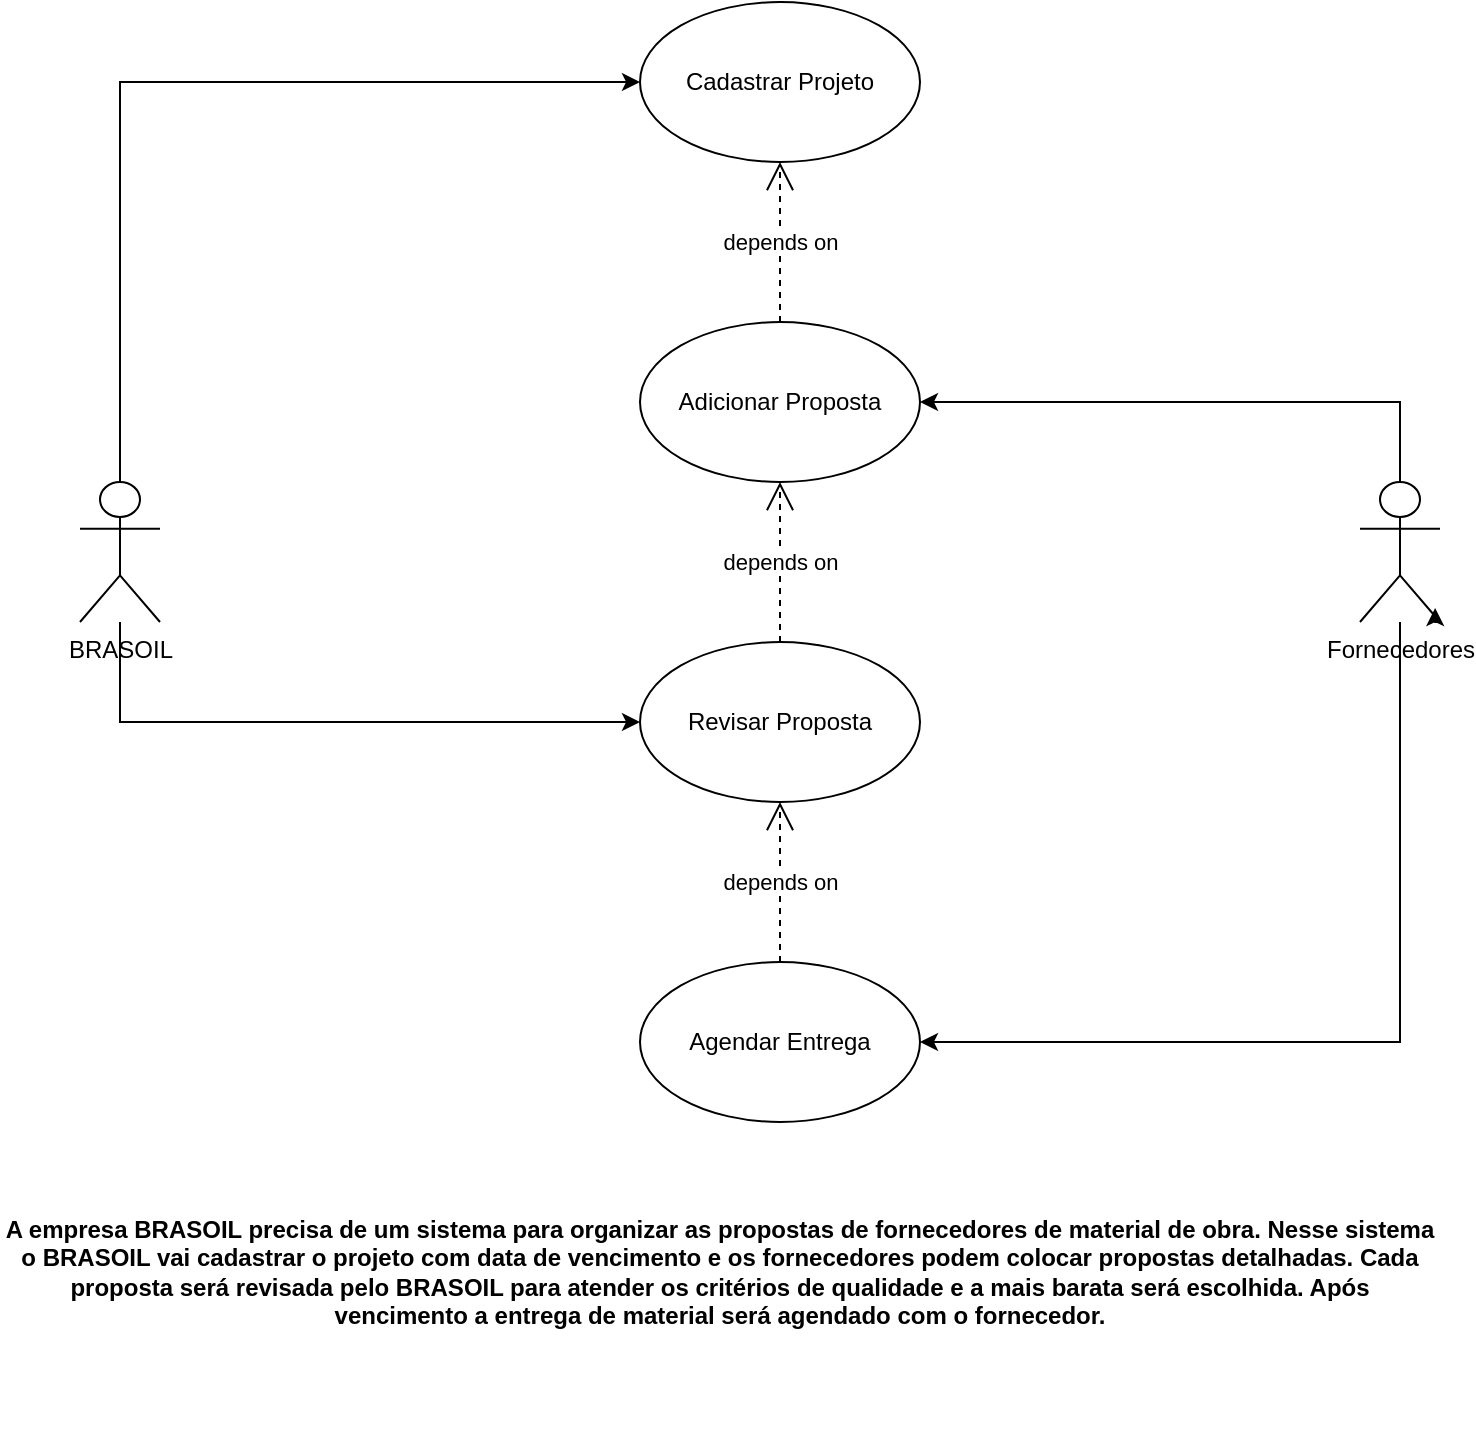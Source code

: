 <mxfile version="24.7.6">
  <diagram name="Página-1" id="Sz6sU0H7qLriY0RXzPGv">
    <mxGraphModel dx="986" dy="524" grid="1" gridSize="10" guides="1" tooltips="1" connect="1" arrows="1" fold="1" page="1" pageScale="1" pageWidth="827" pageHeight="1169" math="0" shadow="0">
      <root>
        <mxCell id="0" />
        <mxCell id="1" parent="0" />
        <mxCell id="v0Encb-BvqnGAzupNzeT-14" style="edgeStyle=orthogonalEdgeStyle;rounded=0;orthogonalLoop=1;jettySize=auto;html=1;" edge="1" parent="1" source="v0Encb-BvqnGAzupNzeT-2" target="v0Encb-BvqnGAzupNzeT-7">
          <mxGeometry relative="1" as="geometry">
            <Array as="points">
              <mxPoint x="100" y="40" />
            </Array>
          </mxGeometry>
        </mxCell>
        <mxCell id="v0Encb-BvqnGAzupNzeT-16" style="edgeStyle=orthogonalEdgeStyle;rounded=0;orthogonalLoop=1;jettySize=auto;html=1;" edge="1" parent="1" source="v0Encb-BvqnGAzupNzeT-2" target="v0Encb-BvqnGAzupNzeT-9">
          <mxGeometry relative="1" as="geometry">
            <Array as="points">
              <mxPoint x="100" y="360" />
            </Array>
          </mxGeometry>
        </mxCell>
        <mxCell id="v0Encb-BvqnGAzupNzeT-2" value="BRASOIL" style="shape=umlActor;verticalLabelPosition=bottom;verticalAlign=top;html=1;" vertex="1" parent="1">
          <mxGeometry x="80" y="240" width="40" height="70" as="geometry" />
        </mxCell>
        <mxCell id="v0Encb-BvqnGAzupNzeT-13" style="edgeStyle=orthogonalEdgeStyle;rounded=0;orthogonalLoop=1;jettySize=auto;html=1;" edge="1" parent="1" source="v0Encb-BvqnGAzupNzeT-6" target="v0Encb-BvqnGAzupNzeT-8">
          <mxGeometry relative="1" as="geometry">
            <Array as="points">
              <mxPoint x="740" y="200" />
            </Array>
          </mxGeometry>
        </mxCell>
        <mxCell id="v0Encb-BvqnGAzupNzeT-17" style="edgeStyle=orthogonalEdgeStyle;rounded=0;orthogonalLoop=1;jettySize=auto;html=1;" edge="1" parent="1" source="v0Encb-BvqnGAzupNzeT-6" target="v0Encb-BvqnGAzupNzeT-10">
          <mxGeometry relative="1" as="geometry">
            <Array as="points">
              <mxPoint x="740" y="520" />
            </Array>
          </mxGeometry>
        </mxCell>
        <mxCell id="v0Encb-BvqnGAzupNzeT-6" value="Fornecedores" style="shape=umlActor;verticalLabelPosition=bottom;verticalAlign=top;html=1;" vertex="1" parent="1">
          <mxGeometry x="720" y="240" width="40" height="70" as="geometry" />
        </mxCell>
        <mxCell id="v0Encb-BvqnGAzupNzeT-7" value="Cadastrar Projeto" style="ellipse;whiteSpace=wrap;html=1;" vertex="1" parent="1">
          <mxGeometry x="360" width="140" height="80" as="geometry" />
        </mxCell>
        <mxCell id="v0Encb-BvqnGAzupNzeT-8" value="Adicionar Proposta" style="ellipse;whiteSpace=wrap;html=1;" vertex="1" parent="1">
          <mxGeometry x="360" y="160" width="140" height="80" as="geometry" />
        </mxCell>
        <mxCell id="v0Encb-BvqnGAzupNzeT-9" value="Revisar Proposta" style="ellipse;whiteSpace=wrap;html=1;" vertex="1" parent="1">
          <mxGeometry x="360" y="320" width="140" height="80" as="geometry" />
        </mxCell>
        <mxCell id="v0Encb-BvqnGAzupNzeT-10" value="Agendar Entrega" style="ellipse;whiteSpace=wrap;html=1;" vertex="1" parent="1">
          <mxGeometry x="360" y="480" width="140" height="80" as="geometry" />
        </mxCell>
        <mxCell id="v0Encb-BvqnGAzupNzeT-11" style="edgeStyle=orthogonalEdgeStyle;rounded=0;orthogonalLoop=1;jettySize=auto;html=1;exitX=1;exitY=1;exitDx=0;exitDy=0;exitPerimeter=0;entryX=0.939;entryY=0.9;entryDx=0;entryDy=0;entryPerimeter=0;" edge="1" parent="1" source="v0Encb-BvqnGAzupNzeT-6" target="v0Encb-BvqnGAzupNzeT-6">
          <mxGeometry relative="1" as="geometry" />
        </mxCell>
        <mxCell id="v0Encb-BvqnGAzupNzeT-18" value="depends on" style="endArrow=open;endSize=12;dashed=1;html=1;rounded=0;" edge="1" parent="1" source="v0Encb-BvqnGAzupNzeT-8" target="v0Encb-BvqnGAzupNzeT-7">
          <mxGeometry width="160" relative="1" as="geometry">
            <mxPoint x="330" y="160" as="sourcePoint" />
            <mxPoint x="490" y="160" as="targetPoint" />
            <mxPoint as="offset" />
          </mxGeometry>
        </mxCell>
        <mxCell id="v0Encb-BvqnGAzupNzeT-19" value="depends on" style="endArrow=open;endSize=12;dashed=1;html=1;rounded=0;entryX=0.5;entryY=1;entryDx=0;entryDy=0;" edge="1" parent="1" source="v0Encb-BvqnGAzupNzeT-9" target="v0Encb-BvqnGAzupNzeT-8">
          <mxGeometry width="160" relative="1" as="geometry">
            <mxPoint x="440" y="170" as="sourcePoint" />
            <mxPoint x="440" y="90" as="targetPoint" />
          </mxGeometry>
        </mxCell>
        <mxCell id="v0Encb-BvqnGAzupNzeT-20" value="depends on" style="endArrow=open;endSize=12;dashed=1;html=1;rounded=0;exitX=0.5;exitY=0;exitDx=0;exitDy=0;" edge="1" parent="1" source="v0Encb-BvqnGAzupNzeT-10" target="v0Encb-BvqnGAzupNzeT-9">
          <mxGeometry width="160" relative="1" as="geometry">
            <mxPoint x="440" y="330" as="sourcePoint" />
            <mxPoint x="440" y="250" as="targetPoint" />
          </mxGeometry>
        </mxCell>
        <mxCell id="v0Encb-BvqnGAzupNzeT-24" value="A empresa BRASOIL precisa de um sistema para organizar as propostas de fornecedores de material de obra. Nesse sistema o BRASOIL vai cadastrar o projeto com data de vencimento e os fornecedores podem colocar propostas detalhadas. Cada proposta será revisada pelo BRASOIL para atender os critérios de qualidade e a mais barata será escolhida. Após vencimento a entrega de material será agendado com o fornecedor." style="text;whiteSpace=wrap;align=center;fontStyle=1;fontFamily=Helvetica;labelBackgroundColor=default;" vertex="1" parent="1">
          <mxGeometry x="40" y="600" width="720" height="120" as="geometry" />
        </mxCell>
      </root>
    </mxGraphModel>
  </diagram>
</mxfile>
